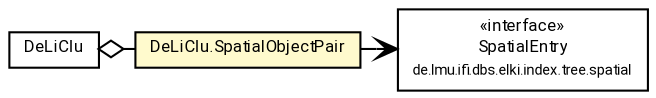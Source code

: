 #!/usr/local/bin/dot
#
# Class diagram 
# Generated by UMLGraph version R5_7_2-60-g0e99a6 (http://www.spinellis.gr/umlgraph/)
#

digraph G {
	graph [fontnames="svg"]
	edge [fontname="Roboto",fontsize=7,labelfontname="Roboto",labelfontsize=7,color="black"];
	node [fontname="Roboto",fontcolor="black",fontsize=8,shape=plaintext,margin=0,width=0,height=0];
	nodesep=0.15;
	ranksep=0.25;
	rankdir=LR;
	// de.lmu.ifi.dbs.elki.algorithm.clustering.optics.DeLiClu<V extends de.lmu.ifi.dbs.elki.data.NumberVector>
	c3180792 [label=<<table title="de.lmu.ifi.dbs.elki.algorithm.clustering.optics.DeLiClu" border="0" cellborder="1" cellspacing="0" cellpadding="2" href="DeLiClu.html" target="_parent">
		<tr><td><table border="0" cellspacing="0" cellpadding="1">
		<tr><td align="center" balign="center"> <font face="Roboto">DeLiClu</font> </td></tr>
		</table></td></tr>
		</table>>, URL="DeLiClu.html"];
	// de.lmu.ifi.dbs.elki.algorithm.clustering.optics.DeLiClu.SpatialObjectPair
	c3180793 [label=<<table title="de.lmu.ifi.dbs.elki.algorithm.clustering.optics.DeLiClu.SpatialObjectPair" border="0" cellborder="1" cellspacing="0" cellpadding="2" bgcolor="lemonChiffon" href="DeLiClu.SpatialObjectPair.html" target="_parent">
		<tr><td><table border="0" cellspacing="0" cellpadding="1">
		<tr><td align="center" balign="center"> <font face="Roboto">DeLiClu.SpatialObjectPair</font> </td></tr>
		</table></td></tr>
		</table>>, URL="DeLiClu.SpatialObjectPair.html"];
	// de.lmu.ifi.dbs.elki.index.tree.spatial.SpatialEntry
	c3183218 [label=<<table title="de.lmu.ifi.dbs.elki.index.tree.spatial.SpatialEntry" border="0" cellborder="1" cellspacing="0" cellpadding="2" href="../../../index/tree/spatial/SpatialEntry.html" target="_parent">
		<tr><td><table border="0" cellspacing="0" cellpadding="1">
		<tr><td align="center" balign="center"> &#171;interface&#187; </td></tr>
		<tr><td align="center" balign="center"> <font face="Roboto">SpatialEntry</font> </td></tr>
		<tr><td align="center" balign="center"> <font face="Roboto" point-size="7.0">de.lmu.ifi.dbs.elki.index.tree.spatial</font> </td></tr>
		</table></td></tr>
		</table>>, URL="../../../index/tree/spatial/SpatialEntry.html"];
	// de.lmu.ifi.dbs.elki.algorithm.clustering.optics.DeLiClu<V extends de.lmu.ifi.dbs.elki.data.NumberVector> has de.lmu.ifi.dbs.elki.algorithm.clustering.optics.DeLiClu.SpatialObjectPair
	c3180792 -> c3180793 [arrowhead=none,arrowtail=ediamond,dir=back,weight=4];
	// de.lmu.ifi.dbs.elki.algorithm.clustering.optics.DeLiClu.SpatialObjectPair navassoc de.lmu.ifi.dbs.elki.index.tree.spatial.SpatialEntry
	c3180793 -> c3183218 [arrowhead=open,weight=1];
}

